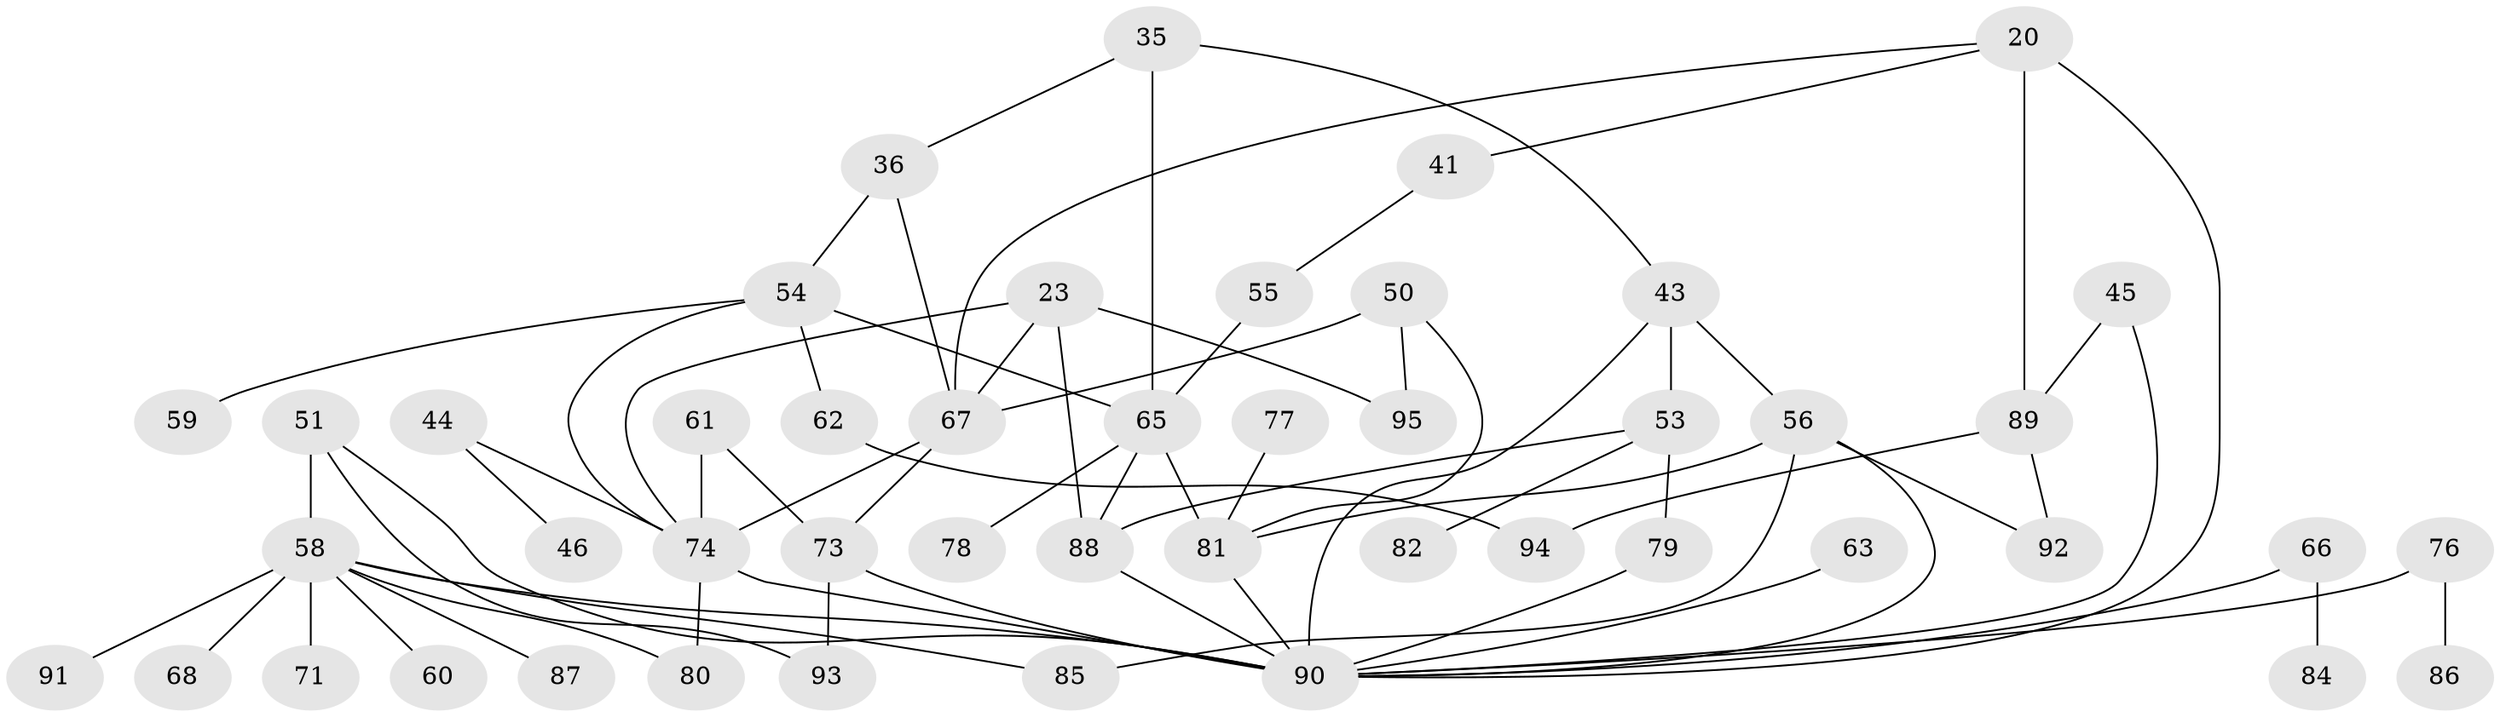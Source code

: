 // original degree distribution, {7: 0.021052631578947368, 5: 0.12631578947368421, 4: 0.12631578947368421, 3: 0.2, 2: 0.29473684210526313, 1: 0.22105263157894736, 6: 0.010526315789473684}
// Generated by graph-tools (version 1.1) at 2025/41/03/09/25 04:41:05]
// undirected, 47 vertices, 70 edges
graph export_dot {
graph [start="1"]
  node [color=gray90,style=filled];
  20 [super="+14"];
  23;
  35;
  36;
  41;
  43 [super="+4"];
  44;
  45;
  46;
  50 [super="+18"];
  51 [super="+8"];
  53 [super="+19+21"];
  54 [super="+22+11"];
  55;
  56 [super="+25"];
  58 [super="+37+39"];
  59;
  60;
  61;
  62;
  63;
  65 [super="+64"];
  66 [super="+47"];
  67 [super="+7"];
  68;
  71;
  73 [super="+49"];
  74 [super="+27+5+72"];
  76;
  77;
  78;
  79;
  80;
  81 [super="+57"];
  82;
  84;
  85 [super="+69"];
  86;
  87;
  88 [super="+70"];
  89 [super="+83+75"];
  90 [super="+13+40"];
  91;
  92;
  93;
  94;
  95 [super="+29"];
  20 -- 90 [weight=3];
  20 -- 89 [weight=2];
  20 -- 67;
  20 -- 41;
  23 -- 67 [weight=2];
  23 -- 95;
  23 -- 74;
  23 -- 88;
  35 -- 36;
  35 -- 43;
  35 -- 65;
  36 -- 67;
  36 -- 54;
  41 -- 55;
  43 -- 56 [weight=2];
  43 -- 53;
  43 -- 90;
  44 -- 46;
  44 -- 74;
  45 -- 90;
  45 -- 89;
  50 -- 67 [weight=2];
  50 -- 95;
  50 -- 81;
  51 -- 93;
  51 -- 58;
  51 -- 90 [weight=2];
  53 -- 79;
  53 -- 82;
  53 -- 88;
  54 -- 59;
  54 -- 65 [weight=2];
  54 -- 74 [weight=2];
  54 -- 62;
  55 -- 65;
  56 -- 92;
  56 -- 85 [weight=2];
  56 -- 81;
  56 -- 90;
  58 -- 85 [weight=2];
  58 -- 80;
  58 -- 90 [weight=3];
  58 -- 68;
  58 -- 71;
  58 -- 87;
  58 -- 91;
  58 -- 60;
  61 -- 73;
  61 -- 74;
  62 -- 94;
  63 -- 90;
  65 -- 81;
  65 -- 78;
  65 -- 88;
  66 -- 84;
  66 -- 90;
  67 -- 74;
  67 -- 73;
  73 -- 93;
  73 -- 90;
  74 -- 80;
  74 -- 90;
  76 -- 86;
  76 -- 90;
  77 -- 81;
  79 -- 90;
  81 -- 90;
  88 -- 90;
  89 -- 94;
  89 -- 92;
}
